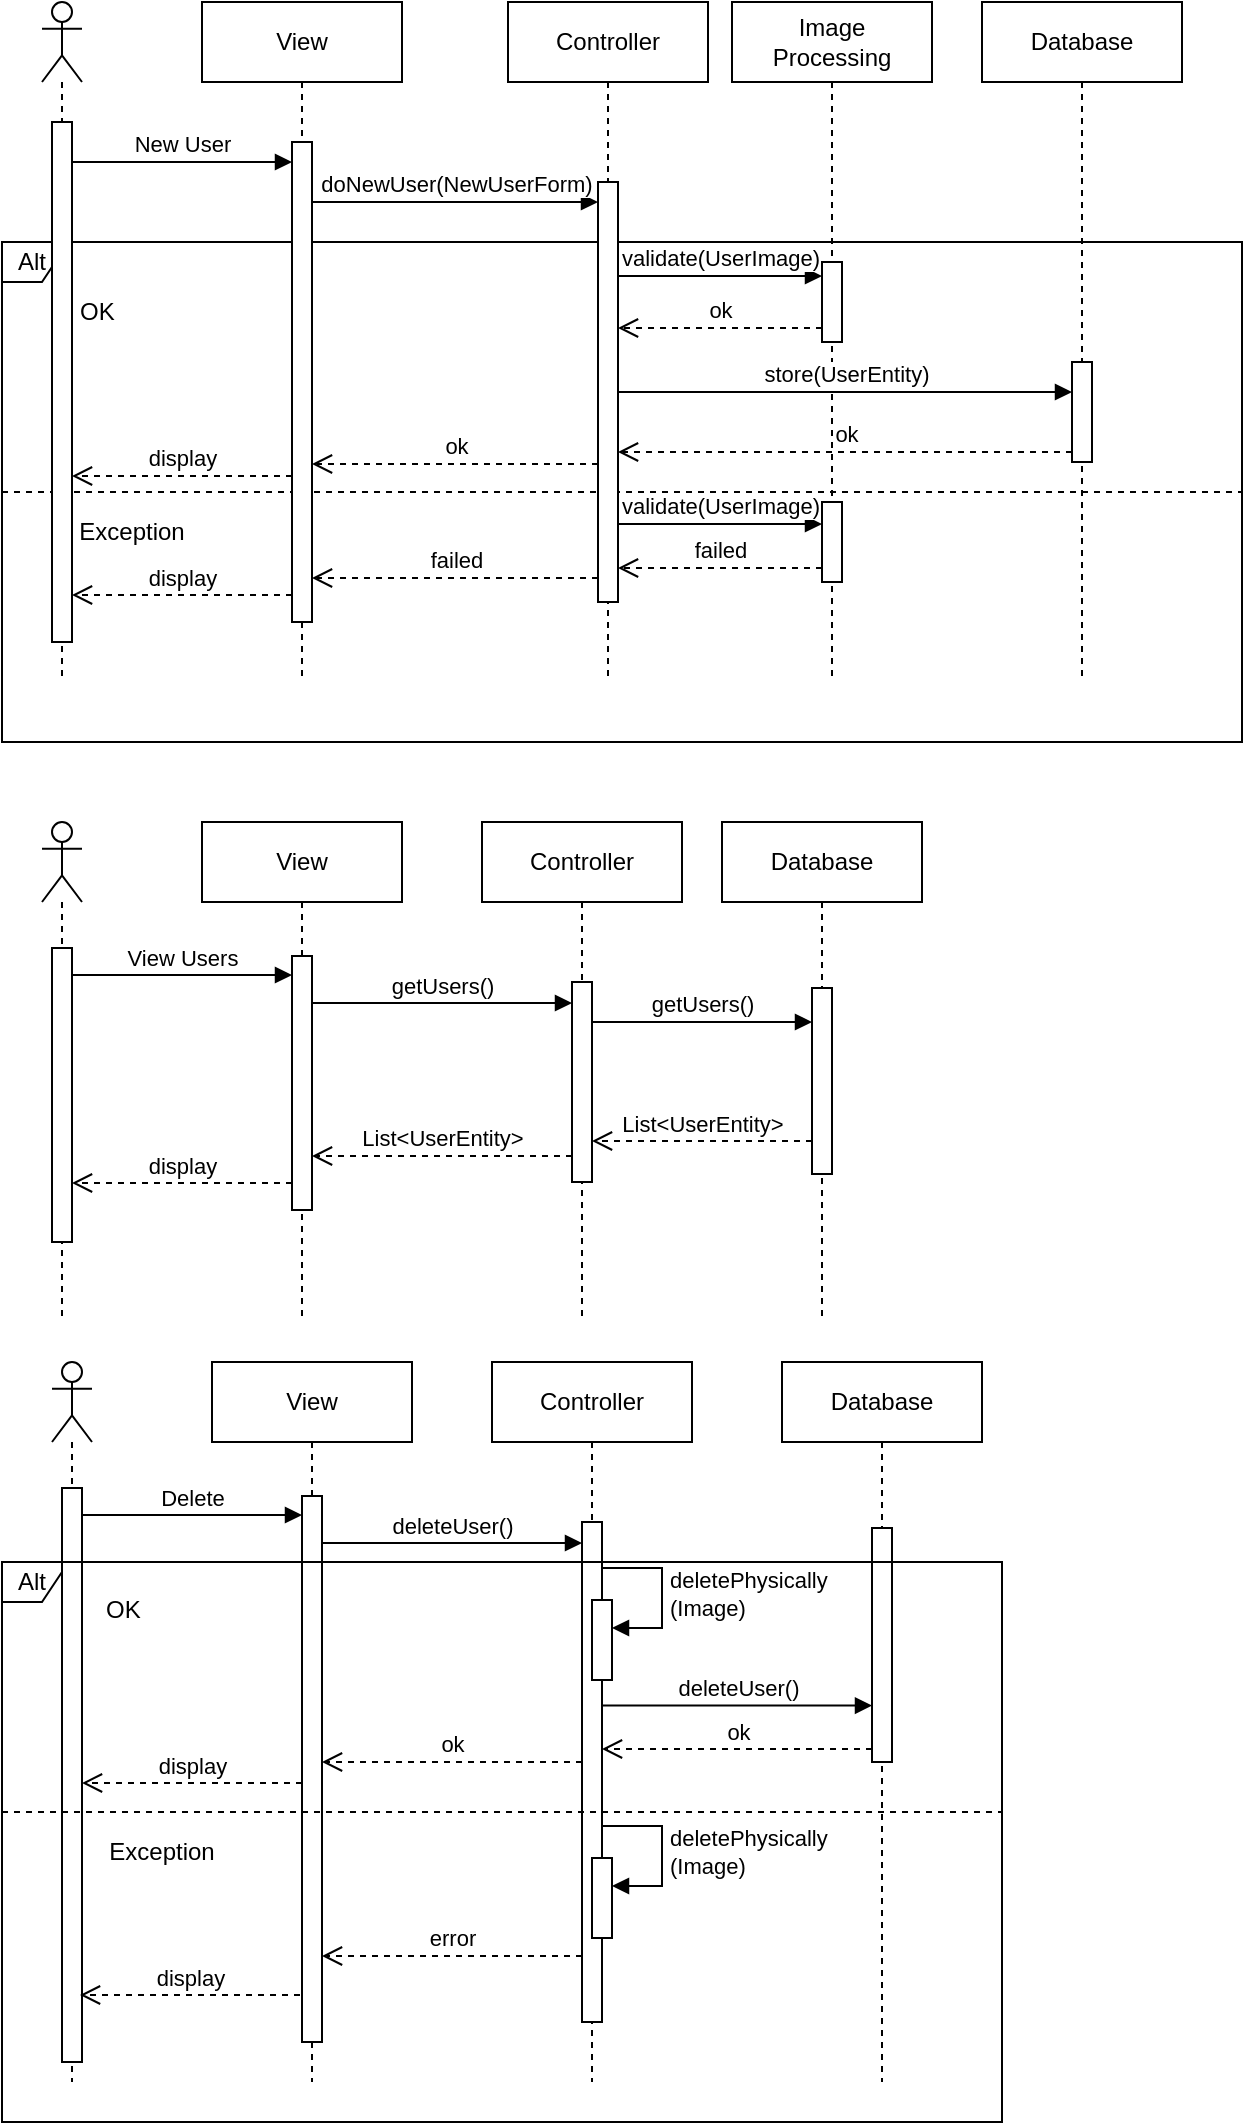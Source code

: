 <mxfile version="24.2.1" type="github">
  <diagram name="Page-1" id="TMIu9oZjWfzS7NxXjIgf">
    <mxGraphModel dx="1793" dy="978" grid="1" gridSize="10" guides="1" tooltips="1" connect="1" arrows="1" fold="1" page="1" pageScale="1" pageWidth="850" pageHeight="1100" math="0" shadow="0">
      <root>
        <mxCell id="0" />
        <mxCell id="1" parent="0" />
        <mxCell id="iEdo7Ytky-OxDYcLE7NU-14" value="Alt" style="shape=umlFrame;whiteSpace=wrap;html=1;pointerEvents=0;recursiveResize=0;container=1;collapsible=0;width=30;height=20;" parent="1" vertex="1">
          <mxGeometry x="10" y="140" width="620" height="250" as="geometry" />
        </mxCell>
        <mxCell id="iEdo7Ytky-OxDYcLE7NU-15" value="OK" style="text;html=1;" parent="iEdo7Ytky-OxDYcLE7NU-14" vertex="1">
          <mxGeometry width="80" height="20" relative="1" as="geometry">
            <mxPoint x="37" y="21" as="offset" />
          </mxGeometry>
        </mxCell>
        <mxCell id="iEdo7Ytky-OxDYcLE7NU-16" value="" style="line;strokeWidth=1;dashed=1;labelPosition=center;verticalLabelPosition=bottom;align=left;verticalAlign=top;spacingLeft=20;spacingTop=15;html=1;whiteSpace=wrap;" parent="iEdo7Ytky-OxDYcLE7NU-14" vertex="1">
          <mxGeometry y="120" width="620" height="10" as="geometry" />
        </mxCell>
        <mxCell id="iEdo7Ytky-OxDYcLE7NU-5" value="Database" style="shape=umlLifeline;perimeter=lifelinePerimeter;whiteSpace=wrap;html=1;container=1;dropTarget=0;collapsible=0;recursiveResize=0;outlineConnect=0;portConstraint=eastwest;newEdgeStyle={&quot;curved&quot;:0,&quot;rounded&quot;:0};" parent="iEdo7Ytky-OxDYcLE7NU-14" vertex="1">
          <mxGeometry x="490" y="-120" width="100" height="340" as="geometry" />
        </mxCell>
        <mxCell id="iEdo7Ytky-OxDYcLE7NU-20" value="" style="html=1;points=[[0,0,0,0,5],[0,1,0,0,-5],[1,0,0,0,5],[1,1,0,0,-5]];perimeter=orthogonalPerimeter;outlineConnect=0;targetShapes=umlLifeline;portConstraint=eastwest;newEdgeStyle={&quot;curved&quot;:0,&quot;rounded&quot;:0};" parent="iEdo7Ytky-OxDYcLE7NU-5" vertex="1">
          <mxGeometry x="45" y="180" width="10" height="50" as="geometry" />
        </mxCell>
        <mxCell id="iEdo7Ytky-OxDYcLE7NU-17" value="Exception" style="text;html=1;align=center;verticalAlign=middle;whiteSpace=wrap;rounded=0;" parent="iEdo7Ytky-OxDYcLE7NU-14" vertex="1">
          <mxGeometry x="35" y="130" width="60" height="30" as="geometry" />
        </mxCell>
        <mxCell id="iEdo7Ytky-OxDYcLE7NU-1" value="" style="shape=umlLifeline;perimeter=lifelinePerimeter;whiteSpace=wrap;html=1;container=1;dropTarget=0;collapsible=0;recursiveResize=0;outlineConnect=0;portConstraint=eastwest;newEdgeStyle={&quot;curved&quot;:0,&quot;rounded&quot;:0};participant=umlActor;" parent="1" vertex="1">
          <mxGeometry x="30" y="20" width="20" height="340" as="geometry" />
        </mxCell>
        <mxCell id="iEdo7Ytky-OxDYcLE7NU-2" value="" style="html=1;points=[[0,0,0,0,5],[0,1,0,0,-5],[1,0,0,0,5],[1,1,0,0,-5]];perimeter=orthogonalPerimeter;outlineConnect=0;targetShapes=umlLifeline;portConstraint=eastwest;newEdgeStyle={&quot;curved&quot;:0,&quot;rounded&quot;:0};" parent="iEdo7Ytky-OxDYcLE7NU-1" vertex="1">
          <mxGeometry x="5" y="60" width="10" height="260" as="geometry" />
        </mxCell>
        <mxCell id="iEdo7Ytky-OxDYcLE7NU-3" value="View" style="shape=umlLifeline;perimeter=lifelinePerimeter;whiteSpace=wrap;html=1;container=1;dropTarget=0;collapsible=0;recursiveResize=0;outlineConnect=0;portConstraint=eastwest;newEdgeStyle={&quot;curved&quot;:0,&quot;rounded&quot;:0};" parent="1" vertex="1">
          <mxGeometry x="110" y="20" width="100" height="340" as="geometry" />
        </mxCell>
        <mxCell id="iEdo7Ytky-OxDYcLE7NU-7" value="" style="html=1;points=[[0,0,0,0,5],[0,1,0,0,-5],[1,0,0,0,5],[1,1,0,0,-5]];perimeter=orthogonalPerimeter;outlineConnect=0;targetShapes=umlLifeline;portConstraint=eastwest;newEdgeStyle={&quot;curved&quot;:0,&quot;rounded&quot;:0};" parent="iEdo7Ytky-OxDYcLE7NU-3" vertex="1">
          <mxGeometry x="45" y="70" width="10" height="240" as="geometry" />
        </mxCell>
        <mxCell id="iEdo7Ytky-OxDYcLE7NU-4" value="Controller" style="shape=umlLifeline;perimeter=lifelinePerimeter;whiteSpace=wrap;html=1;container=1;dropTarget=0;collapsible=0;recursiveResize=0;outlineConnect=0;portConstraint=eastwest;newEdgeStyle={&quot;curved&quot;:0,&quot;rounded&quot;:0};" parent="1" vertex="1">
          <mxGeometry x="263" y="20" width="100" height="340" as="geometry" />
        </mxCell>
        <mxCell id="iEdo7Ytky-OxDYcLE7NU-9" value="" style="html=1;points=[[0,0,0,0,5],[0,1,0,0,-5],[1,0,0,0,5],[1,1,0,0,-5]];perimeter=orthogonalPerimeter;outlineConnect=0;targetShapes=umlLifeline;portConstraint=eastwest;newEdgeStyle={&quot;curved&quot;:0,&quot;rounded&quot;:0};" parent="iEdo7Ytky-OxDYcLE7NU-4" vertex="1">
          <mxGeometry x="45" y="90" width="10" height="210" as="geometry" />
        </mxCell>
        <mxCell id="iEdo7Ytky-OxDYcLE7NU-6" value="New User" style="html=1;verticalAlign=bottom;endArrow=block;curved=0;rounded=0;" parent="1" target="iEdo7Ytky-OxDYcLE7NU-7" edge="1">
          <mxGeometry width="80" relative="1" as="geometry">
            <mxPoint x="45" y="100.0" as="sourcePoint" />
            <mxPoint x="150" y="100" as="targetPoint" />
          </mxGeometry>
        </mxCell>
        <mxCell id="iEdo7Ytky-OxDYcLE7NU-8" value="doNewUser(NewUserForm)" style="html=1;verticalAlign=bottom;endArrow=block;curved=0;rounded=0;" parent="1" target="iEdo7Ytky-OxDYcLE7NU-9" edge="1">
          <mxGeometry x="-0.001" width="80" relative="1" as="geometry">
            <mxPoint x="165" y="120" as="sourcePoint" />
            <mxPoint x="290" y="120" as="targetPoint" />
            <mxPoint as="offset" />
          </mxGeometry>
        </mxCell>
        <mxCell id="iEdo7Ytky-OxDYcLE7NU-10" value="Image&lt;br&gt;Processing" style="shape=umlLifeline;perimeter=lifelinePerimeter;whiteSpace=wrap;html=1;container=1;dropTarget=0;collapsible=0;recursiveResize=0;outlineConnect=0;portConstraint=eastwest;newEdgeStyle={&quot;curved&quot;:0,&quot;rounded&quot;:0};" parent="1" vertex="1">
          <mxGeometry x="375" y="20" width="100" height="340" as="geometry" />
        </mxCell>
        <mxCell id="iEdo7Ytky-OxDYcLE7NU-11" value="" style="html=1;points=[[0,0,0,0,5],[0,1,0,0,-5],[1,0,0,0,5],[1,1,0,0,-5]];perimeter=orthogonalPerimeter;outlineConnect=0;targetShapes=umlLifeline;portConstraint=eastwest;newEdgeStyle={&quot;curved&quot;:0,&quot;rounded&quot;:0};" parent="iEdo7Ytky-OxDYcLE7NU-10" vertex="1">
          <mxGeometry x="45" y="130" width="10" height="40" as="geometry" />
        </mxCell>
        <mxCell id="iEdo7Ytky-OxDYcLE7NU-23" value="" style="html=1;points=[[0,0,0,0,5],[0,1,0,0,-5],[1,0,0,0,5],[1,1,0,0,-5]];perimeter=orthogonalPerimeter;outlineConnect=0;targetShapes=umlLifeline;portConstraint=eastwest;newEdgeStyle={&quot;curved&quot;:0,&quot;rounded&quot;:0};" parent="iEdo7Ytky-OxDYcLE7NU-10" vertex="1">
          <mxGeometry x="45" y="250" width="10" height="40" as="geometry" />
        </mxCell>
        <mxCell id="iEdo7Ytky-OxDYcLE7NU-12" value="validate(UserImage)" style="html=1;verticalAlign=bottom;endArrow=block;curved=0;rounded=0;entryX=0;entryY=0;entryDx=0;entryDy=5;" parent="1" edge="1" source="iEdo7Ytky-OxDYcLE7NU-9">
          <mxGeometry relative="1" as="geometry">
            <mxPoint x="320" y="157" as="sourcePoint" />
            <mxPoint x="420" y="157" as="targetPoint" />
          </mxGeometry>
        </mxCell>
        <mxCell id="iEdo7Ytky-OxDYcLE7NU-13" value="ok" style="html=1;verticalAlign=bottom;endArrow=open;dashed=1;endSize=8;curved=0;rounded=0;" parent="1" edge="1" target="iEdo7Ytky-OxDYcLE7NU-9">
          <mxGeometry relative="1" as="geometry">
            <mxPoint x="320" y="183" as="targetPoint" />
            <mxPoint x="420" y="183" as="sourcePoint" />
          </mxGeometry>
        </mxCell>
        <mxCell id="iEdo7Ytky-OxDYcLE7NU-21" value="store(UserEntity)" style="html=1;verticalAlign=bottom;endArrow=block;curved=0;rounded=0;entryX=0;entryY=0;entryDx=0;entryDy=5;" parent="1" edge="1" source="iEdo7Ytky-OxDYcLE7NU-9">
          <mxGeometry relative="1" as="geometry">
            <mxPoint x="320" y="210" as="sourcePoint" />
            <mxPoint x="545" y="215" as="targetPoint" />
          </mxGeometry>
        </mxCell>
        <mxCell id="iEdo7Ytky-OxDYcLE7NU-22" value="ok" style="html=1;verticalAlign=bottom;endArrow=open;dashed=1;endSize=8;curved=0;rounded=0;exitX=0;exitY=1;exitDx=0;exitDy=-5;" parent="1" source="iEdo7Ytky-OxDYcLE7NU-20" target="iEdo7Ytky-OxDYcLE7NU-9" edge="1">
          <mxGeometry relative="1" as="geometry">
            <mxPoint x="475" y="255" as="targetPoint" />
          </mxGeometry>
        </mxCell>
        <mxCell id="iEdo7Ytky-OxDYcLE7NU-24" value="failed" style="html=1;verticalAlign=bottom;endArrow=open;dashed=1;endSize=8;curved=0;rounded=0;" parent="1" edge="1" target="iEdo7Ytky-OxDYcLE7NU-9">
          <mxGeometry relative="1" as="geometry">
            <mxPoint x="420" y="303" as="sourcePoint" />
            <mxPoint x="305" y="303" as="targetPoint" />
          </mxGeometry>
        </mxCell>
        <mxCell id="iEdo7Ytky-OxDYcLE7NU-25" value="validate(UserImage)" style="html=1;verticalAlign=bottom;endArrow=block;curved=0;rounded=0;entryX=0;entryY=0;entryDx=0;entryDy=5;" parent="1" edge="1" source="iEdo7Ytky-OxDYcLE7NU-9">
          <mxGeometry relative="1" as="geometry">
            <mxPoint x="320" y="280" as="sourcePoint" />
            <mxPoint x="420" y="281" as="targetPoint" />
          </mxGeometry>
        </mxCell>
        <mxCell id="iEdo7Ytky-OxDYcLE7NU-26" value="ok" style="html=1;verticalAlign=bottom;endArrow=open;dashed=1;endSize=8;curved=0;rounded=0;" parent="1" edge="1" source="iEdo7Ytky-OxDYcLE7NU-9">
          <mxGeometry relative="1" as="geometry">
            <mxPoint x="295" y="251" as="sourcePoint" />
            <mxPoint x="165" y="251" as="targetPoint" />
          </mxGeometry>
        </mxCell>
        <mxCell id="iEdo7Ytky-OxDYcLE7NU-27" value="display" style="html=1;verticalAlign=bottom;endArrow=open;dashed=1;endSize=8;curved=0;rounded=0;" parent="1" source="iEdo7Ytky-OxDYcLE7NU-7" edge="1">
          <mxGeometry relative="1" as="geometry">
            <mxPoint x="159.5" y="257" as="sourcePoint" />
            <mxPoint x="45" y="257" as="targetPoint" />
          </mxGeometry>
        </mxCell>
        <mxCell id="iEdo7Ytky-OxDYcLE7NU-28" value="failed" style="html=1;verticalAlign=bottom;endArrow=open;dashed=1;endSize=8;curved=0;rounded=0;" parent="1" edge="1" source="iEdo7Ytky-OxDYcLE7NU-9">
          <mxGeometry relative="1" as="geometry">
            <mxPoint x="295" y="308" as="sourcePoint" />
            <mxPoint x="165" y="308" as="targetPoint" />
          </mxGeometry>
        </mxCell>
        <mxCell id="iEdo7Ytky-OxDYcLE7NU-29" value="display" style="html=1;verticalAlign=bottom;endArrow=open;dashed=1;endSize=8;curved=0;rounded=0;" parent="1" edge="1">
          <mxGeometry relative="1" as="geometry">
            <mxPoint x="155" y="316.5" as="sourcePoint" />
            <mxPoint x="45" y="316.5" as="targetPoint" />
          </mxGeometry>
        </mxCell>
        <mxCell id="4sxgYkIIa8AyiHVq7WXi-2" value="" style="shape=umlLifeline;perimeter=lifelinePerimeter;whiteSpace=wrap;html=1;container=1;dropTarget=0;collapsible=0;recursiveResize=0;outlineConnect=0;portConstraint=eastwest;newEdgeStyle={&quot;curved&quot;:0,&quot;rounded&quot;:0};participant=umlActor;" parent="1" vertex="1">
          <mxGeometry x="30" y="430" width="20" height="250" as="geometry" />
        </mxCell>
        <mxCell id="4sxgYkIIa8AyiHVq7WXi-3" value="" style="html=1;points=[[0,0,0,0,5],[0,1,0,0,-5],[1,0,0,0,5],[1,1,0,0,-5]];perimeter=orthogonalPerimeter;outlineConnect=0;targetShapes=umlLifeline;portConstraint=eastwest;newEdgeStyle={&quot;curved&quot;:0,&quot;rounded&quot;:0};" parent="4sxgYkIIa8AyiHVq7WXi-2" vertex="1">
          <mxGeometry x="5" y="63" width="10" height="147" as="geometry" />
        </mxCell>
        <mxCell id="4sxgYkIIa8AyiHVq7WXi-4" value="View" style="shape=umlLifeline;perimeter=lifelinePerimeter;whiteSpace=wrap;html=1;container=1;dropTarget=0;collapsible=0;recursiveResize=0;outlineConnect=0;portConstraint=eastwest;newEdgeStyle={&quot;curved&quot;:0,&quot;rounded&quot;:0};" parent="1" vertex="1">
          <mxGeometry x="110" y="430" width="100" height="250" as="geometry" />
        </mxCell>
        <mxCell id="4sxgYkIIa8AyiHVq7WXi-5" value="" style="html=1;points=[[0,0,0,0,5],[0,1,0,0,-5],[1,0,0,0,5],[1,1,0,0,-5]];perimeter=orthogonalPerimeter;outlineConnect=0;targetShapes=umlLifeline;portConstraint=eastwest;newEdgeStyle={&quot;curved&quot;:0,&quot;rounded&quot;:0};" parent="4sxgYkIIa8AyiHVq7WXi-4" vertex="1">
          <mxGeometry x="45" y="67" width="10" height="127" as="geometry" />
        </mxCell>
        <mxCell id="4sxgYkIIa8AyiHVq7WXi-6" value="Controller" style="shape=umlLifeline;perimeter=lifelinePerimeter;whiteSpace=wrap;html=1;container=1;dropTarget=0;collapsible=0;recursiveResize=0;outlineConnect=0;portConstraint=eastwest;newEdgeStyle={&quot;curved&quot;:0,&quot;rounded&quot;:0};" parent="1" vertex="1">
          <mxGeometry x="250" y="430" width="100" height="250" as="geometry" />
        </mxCell>
        <mxCell id="4sxgYkIIa8AyiHVq7WXi-7" value="" style="html=1;points=[[0,0,0,0,5],[0,1,0,0,-5],[1,0,0,0,5],[1,1,0,0,-5]];perimeter=orthogonalPerimeter;outlineConnect=0;targetShapes=umlLifeline;portConstraint=eastwest;newEdgeStyle={&quot;curved&quot;:0,&quot;rounded&quot;:0};" parent="4sxgYkIIa8AyiHVq7WXi-6" vertex="1">
          <mxGeometry x="45" y="80" width="10" height="100" as="geometry" />
        </mxCell>
        <mxCell id="4sxgYkIIa8AyiHVq7WXi-8" value="Database" style="shape=umlLifeline;perimeter=lifelinePerimeter;whiteSpace=wrap;html=1;container=1;dropTarget=0;collapsible=0;recursiveResize=0;outlineConnect=0;portConstraint=eastwest;newEdgeStyle={&quot;curved&quot;:0,&quot;rounded&quot;:0};" parent="1" vertex="1">
          <mxGeometry x="370" y="430" width="100" height="250" as="geometry" />
        </mxCell>
        <mxCell id="4sxgYkIIa8AyiHVq7WXi-9" value="" style="html=1;points=[[0,0,0,0,5],[0,1,0,0,-5],[1,0,0,0,5],[1,1,0,0,-5]];perimeter=orthogonalPerimeter;outlineConnect=0;targetShapes=umlLifeline;portConstraint=eastwest;newEdgeStyle={&quot;curved&quot;:0,&quot;rounded&quot;:0};" parent="4sxgYkIIa8AyiHVq7WXi-8" vertex="1">
          <mxGeometry x="45" y="83" width="10" height="93" as="geometry" />
        </mxCell>
        <mxCell id="4sxgYkIIa8AyiHVq7WXi-10" value="View Users" style="html=1;verticalAlign=bottom;endArrow=block;curved=0;rounded=0;" parent="1" edge="1">
          <mxGeometry width="80" relative="1" as="geometry">
            <mxPoint x="45" y="506.5" as="sourcePoint" />
            <mxPoint x="155" y="506.5" as="targetPoint" />
          </mxGeometry>
        </mxCell>
        <mxCell id="4sxgYkIIa8AyiHVq7WXi-11" value="getUsers()" style="html=1;verticalAlign=bottom;endArrow=block;curved=0;rounded=0;" parent="1" edge="1">
          <mxGeometry width="80" relative="1" as="geometry">
            <mxPoint x="165" y="520.5" as="sourcePoint" />
            <mxPoint x="295" y="520.5" as="targetPoint" />
          </mxGeometry>
        </mxCell>
        <mxCell id="4sxgYkIIa8AyiHVq7WXi-12" value="getUsers()" style="html=1;verticalAlign=bottom;endArrow=block;curved=0;rounded=0;" parent="1" edge="1">
          <mxGeometry width="80" relative="1" as="geometry">
            <mxPoint x="305" y="530.0" as="sourcePoint" />
            <mxPoint x="415" y="530.0" as="targetPoint" />
          </mxGeometry>
        </mxCell>
        <mxCell id="4sxgYkIIa8AyiHVq7WXi-13" value="List&amp;lt;UserEntity&amp;gt;" style="html=1;verticalAlign=bottom;endArrow=open;dashed=1;endSize=8;curved=0;rounded=0;" parent="1" edge="1">
          <mxGeometry relative="1" as="geometry">
            <mxPoint x="415" y="589.5" as="sourcePoint" />
            <mxPoint x="305.0" y="589.5" as="targetPoint" />
          </mxGeometry>
        </mxCell>
        <mxCell id="4sxgYkIIa8AyiHVq7WXi-14" value="List&amp;lt;UserEntity&amp;gt;" style="html=1;verticalAlign=bottom;endArrow=open;dashed=1;endSize=8;curved=0;rounded=0;" parent="1" edge="1">
          <mxGeometry relative="1" as="geometry">
            <mxPoint x="295" y="597" as="sourcePoint" />
            <mxPoint x="165" y="597" as="targetPoint" />
          </mxGeometry>
        </mxCell>
        <mxCell id="4sxgYkIIa8AyiHVq7WXi-15" value="display" style="html=1;verticalAlign=bottom;endArrow=open;dashed=1;endSize=8;curved=0;rounded=0;" parent="1" edge="1">
          <mxGeometry relative="1" as="geometry">
            <mxPoint x="155" y="610.5" as="sourcePoint" />
            <mxPoint x="45" y="610.5" as="targetPoint" />
          </mxGeometry>
        </mxCell>
        <mxCell id="4sxgYkIIa8AyiHVq7WXi-16" value="" style="shape=umlLifeline;perimeter=lifelinePerimeter;whiteSpace=wrap;html=1;container=1;dropTarget=0;collapsible=0;recursiveResize=0;outlineConnect=0;portConstraint=eastwest;newEdgeStyle={&quot;curved&quot;:0,&quot;rounded&quot;:0};participant=umlActor;" parent="1" vertex="1">
          <mxGeometry x="35" y="700" width="20" height="360" as="geometry" />
        </mxCell>
        <mxCell id="4sxgYkIIa8AyiHVq7WXi-17" value="" style="html=1;points=[[0,0,0,0,5],[0,1,0,0,-5],[1,0,0,0,5],[1,1,0,0,-5]];perimeter=orthogonalPerimeter;outlineConnect=0;targetShapes=umlLifeline;portConstraint=eastwest;newEdgeStyle={&quot;curved&quot;:0,&quot;rounded&quot;:0};" parent="4sxgYkIIa8AyiHVq7WXi-16" vertex="1">
          <mxGeometry x="5" y="63" width="10" height="287" as="geometry" />
        </mxCell>
        <mxCell id="4sxgYkIIa8AyiHVq7WXi-18" value="View" style="shape=umlLifeline;perimeter=lifelinePerimeter;whiteSpace=wrap;html=1;container=1;dropTarget=0;collapsible=0;recursiveResize=0;outlineConnect=0;portConstraint=eastwest;newEdgeStyle={&quot;curved&quot;:0,&quot;rounded&quot;:0};" parent="1" vertex="1">
          <mxGeometry x="115" y="700" width="100" height="360" as="geometry" />
        </mxCell>
        <mxCell id="4sxgYkIIa8AyiHVq7WXi-19" value="" style="html=1;points=[[0,0,0,0,5],[0,1,0,0,-5],[1,0,0,0,5],[1,1,0,0,-5]];perimeter=orthogonalPerimeter;outlineConnect=0;targetShapes=umlLifeline;portConstraint=eastwest;newEdgeStyle={&quot;curved&quot;:0,&quot;rounded&quot;:0};" parent="4sxgYkIIa8AyiHVq7WXi-18" vertex="1">
          <mxGeometry x="45" y="67" width="10" height="273" as="geometry" />
        </mxCell>
        <mxCell id="4sxgYkIIa8AyiHVq7WXi-20" value="Controller" style="shape=umlLifeline;perimeter=lifelinePerimeter;whiteSpace=wrap;html=1;container=1;dropTarget=0;collapsible=0;recursiveResize=0;outlineConnect=0;portConstraint=eastwest;newEdgeStyle={&quot;curved&quot;:0,&quot;rounded&quot;:0};" parent="1" vertex="1">
          <mxGeometry x="255" y="700" width="100" height="360" as="geometry" />
        </mxCell>
        <mxCell id="4sxgYkIIa8AyiHVq7WXi-21" value="" style="html=1;points=[[0,0,0,0,5],[0,1,0,0,-5],[1,0,0,0,5],[1,1,0,0,-5]];perimeter=orthogonalPerimeter;outlineConnect=0;targetShapes=umlLifeline;portConstraint=eastwest;newEdgeStyle={&quot;curved&quot;:0,&quot;rounded&quot;:0};" parent="4sxgYkIIa8AyiHVq7WXi-20" vertex="1">
          <mxGeometry x="45" y="80" width="10" height="250" as="geometry" />
        </mxCell>
        <mxCell id="qppJl_PG9_t4zhbGuvpg-3" value="" style="html=1;points=[[0,0,0,0,5],[0,1,0,0,-5],[1,0,0,0,5],[1,1,0,0,-5]];perimeter=orthogonalPerimeter;outlineConnect=0;targetShapes=umlLifeline;portConstraint=eastwest;newEdgeStyle={&quot;curved&quot;:0,&quot;rounded&quot;:0};" vertex="1" parent="4sxgYkIIa8AyiHVq7WXi-20">
          <mxGeometry x="50" y="119" width="10" height="40" as="geometry" />
        </mxCell>
        <mxCell id="qppJl_PG9_t4zhbGuvpg-4" value="deletePhysically&lt;br&gt;(Image)" style="html=1;align=left;spacingLeft=2;endArrow=block;rounded=0;edgeStyle=orthogonalEdgeStyle;curved=0;rounded=0;" edge="1" target="qppJl_PG9_t4zhbGuvpg-3" parent="4sxgYkIIa8AyiHVq7WXi-20">
          <mxGeometry relative="1" as="geometry">
            <mxPoint x="55" y="103" as="sourcePoint" />
            <Array as="points">
              <mxPoint x="85" y="133" />
            </Array>
          </mxGeometry>
        </mxCell>
        <mxCell id="4sxgYkIIa8AyiHVq7WXi-22" value="Database" style="shape=umlLifeline;perimeter=lifelinePerimeter;whiteSpace=wrap;html=1;container=1;dropTarget=0;collapsible=0;recursiveResize=0;outlineConnect=0;portConstraint=eastwest;newEdgeStyle={&quot;curved&quot;:0,&quot;rounded&quot;:0};" parent="1" vertex="1">
          <mxGeometry x="400" y="700" width="100" height="360" as="geometry" />
        </mxCell>
        <mxCell id="4sxgYkIIa8AyiHVq7WXi-23" value="" style="html=1;points=[[0,0,0,0,5],[0,1,0,0,-5],[1,0,0,0,5],[1,1,0,0,-5]];perimeter=orthogonalPerimeter;outlineConnect=0;targetShapes=umlLifeline;portConstraint=eastwest;newEdgeStyle={&quot;curved&quot;:0,&quot;rounded&quot;:0};" parent="4sxgYkIIa8AyiHVq7WXi-22" vertex="1">
          <mxGeometry x="45" y="83" width="10" height="117" as="geometry" />
        </mxCell>
        <mxCell id="4sxgYkIIa8AyiHVq7WXi-24" value="Delete" style="html=1;verticalAlign=bottom;endArrow=block;curved=0;rounded=0;" parent="1" edge="1">
          <mxGeometry width="80" relative="1" as="geometry">
            <mxPoint x="50" y="776.5" as="sourcePoint" />
            <mxPoint x="160" y="776.5" as="targetPoint" />
          </mxGeometry>
        </mxCell>
        <mxCell id="4sxgYkIIa8AyiHVq7WXi-25" value="deleteUser()" style="html=1;verticalAlign=bottom;endArrow=block;curved=0;rounded=0;" parent="1" edge="1">
          <mxGeometry width="80" relative="1" as="geometry">
            <mxPoint x="170" y="790.5" as="sourcePoint" />
            <mxPoint x="300" y="790.5" as="targetPoint" />
          </mxGeometry>
        </mxCell>
        <mxCell id="4sxgYkIIa8AyiHVq7WXi-26" value="deleteUser()" style="html=1;verticalAlign=bottom;endArrow=block;curved=0;rounded=0;" parent="1" edge="1">
          <mxGeometry width="80" relative="1" as="geometry">
            <mxPoint x="310" y="871.76" as="sourcePoint" />
            <mxPoint x="445" y="871.76" as="targetPoint" />
          </mxGeometry>
        </mxCell>
        <mxCell id="4sxgYkIIa8AyiHVq7WXi-27" value="ok" style="html=1;verticalAlign=bottom;endArrow=open;dashed=1;endSize=8;curved=0;rounded=0;" parent="1" edge="1" source="4sxgYkIIa8AyiHVq7WXi-23">
          <mxGeometry relative="1" as="geometry">
            <mxPoint x="420" y="893.5" as="sourcePoint" />
            <mxPoint x="310.0" y="893.5" as="targetPoint" />
          </mxGeometry>
        </mxCell>
        <mxCell id="4sxgYkIIa8AyiHVq7WXi-28" value="ok" style="html=1;verticalAlign=bottom;endArrow=open;dashed=1;endSize=8;curved=0;rounded=0;" parent="1" edge="1">
          <mxGeometry relative="1" as="geometry">
            <mxPoint x="300" y="900" as="sourcePoint" />
            <mxPoint x="170" y="900" as="targetPoint" />
          </mxGeometry>
        </mxCell>
        <mxCell id="4sxgYkIIa8AyiHVq7WXi-29" value="display" style="html=1;verticalAlign=bottom;endArrow=open;dashed=1;endSize=8;curved=0;rounded=0;" parent="1" edge="1">
          <mxGeometry relative="1" as="geometry">
            <mxPoint x="160" y="910.5" as="sourcePoint" />
            <mxPoint x="50" y="910.5" as="targetPoint" />
          </mxGeometry>
        </mxCell>
        <mxCell id="qppJl_PG9_t4zhbGuvpg-5" value="Alt" style="shape=umlFrame;whiteSpace=wrap;html=1;pointerEvents=0;recursiveResize=0;container=1;collapsible=0;width=30;height=20;" vertex="1" parent="1">
          <mxGeometry x="10" y="800" width="500" height="280" as="geometry" />
        </mxCell>
        <mxCell id="qppJl_PG9_t4zhbGuvpg-6" value="OK" style="text;html=1;" vertex="1" parent="qppJl_PG9_t4zhbGuvpg-5">
          <mxGeometry width="80" height="20" relative="1" as="geometry">
            <mxPoint x="50" y="10" as="offset" />
          </mxGeometry>
        </mxCell>
        <mxCell id="qppJl_PG9_t4zhbGuvpg-7" value="" style="line;strokeWidth=1;dashed=1;labelPosition=center;verticalLabelPosition=bottom;align=left;verticalAlign=top;spacingLeft=20;spacingTop=15;html=1;whiteSpace=wrap;" vertex="1" parent="qppJl_PG9_t4zhbGuvpg-5">
          <mxGeometry y="120" width="500" height="10" as="geometry" />
        </mxCell>
        <mxCell id="qppJl_PG9_t4zhbGuvpg-10" value="Exception" style="text;html=1;align=center;verticalAlign=middle;whiteSpace=wrap;rounded=0;" vertex="1" parent="qppJl_PG9_t4zhbGuvpg-5">
          <mxGeometry x="50" y="130" width="60" height="30" as="geometry" />
        </mxCell>
        <mxCell id="qppJl_PG9_t4zhbGuvpg-11" value="deletePhysically&lt;br&gt;(Image)" style="html=1;align=left;spacingLeft=2;endArrow=block;rounded=0;edgeStyle=orthogonalEdgeStyle;curved=0;rounded=0;" edge="1" target="qppJl_PG9_t4zhbGuvpg-12" parent="qppJl_PG9_t4zhbGuvpg-5">
          <mxGeometry relative="1" as="geometry">
            <mxPoint x="300" y="132" as="sourcePoint" />
            <Array as="points">
              <mxPoint x="330" y="162" />
            </Array>
          </mxGeometry>
        </mxCell>
        <mxCell id="qppJl_PG9_t4zhbGuvpg-12" value="" style="html=1;points=[[0,0,0,0,5],[0,1,0,0,-5],[1,0,0,0,5],[1,1,0,0,-5]];perimeter=orthogonalPerimeter;outlineConnect=0;targetShapes=umlLifeline;portConstraint=eastwest;newEdgeStyle={&quot;curved&quot;:0,&quot;rounded&quot;:0};" vertex="1" parent="qppJl_PG9_t4zhbGuvpg-5">
          <mxGeometry x="295" y="148" width="10" height="40" as="geometry" />
        </mxCell>
        <mxCell id="qppJl_PG9_t4zhbGuvpg-13" value="error" style="html=1;verticalAlign=bottom;endArrow=open;dashed=1;endSize=8;curved=0;rounded=0;" edge="1" parent="qppJl_PG9_t4zhbGuvpg-5">
          <mxGeometry relative="1" as="geometry">
            <mxPoint x="290" y="197" as="sourcePoint" />
            <mxPoint x="160" y="197" as="targetPoint" />
          </mxGeometry>
        </mxCell>
        <mxCell id="qppJl_PG9_t4zhbGuvpg-14" value="display" style="html=1;verticalAlign=bottom;endArrow=open;dashed=1;endSize=8;curved=0;rounded=0;" edge="1" parent="1">
          <mxGeometry relative="1" as="geometry">
            <mxPoint x="159" y="1016.5" as="sourcePoint" />
            <mxPoint x="49" y="1016.5" as="targetPoint" />
          </mxGeometry>
        </mxCell>
      </root>
    </mxGraphModel>
  </diagram>
</mxfile>
